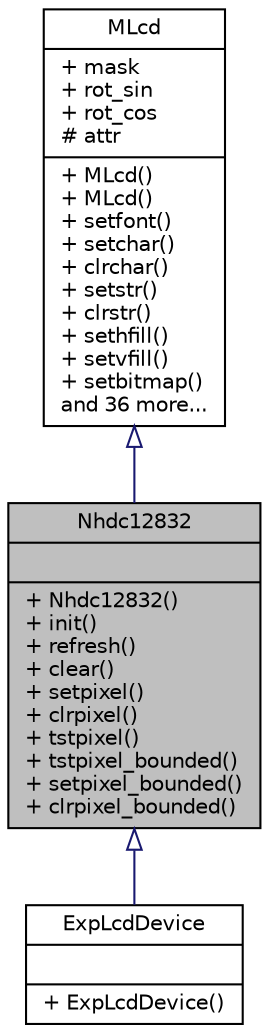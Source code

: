 digraph "Nhdc12832"
{
  bgcolor="transparent";
  edge [fontname="Helvetica",fontsize="10",labelfontname="Helvetica",labelfontsize="10"];
  node [fontname="Helvetica",fontsize="10",shape=record];
  Node1 [label="{Nhdc12832\n||+ Nhdc12832()\l+ init()\l+ refresh()\l+ clear()\l+ setpixel()\l+ clrpixel()\l+ tstpixel()\l+ tstpixel_bounded()\l+ setpixel_bounded()\l+ clrpixel_bounded()\l}",height=0.2,width=0.4,color="black", fillcolor="grey75", style="filled" fontcolor="black"];
  Node2 -> Node1 [dir="back",color="midnightblue",fontsize="10",style="solid",arrowtail="onormal",fontname="Helvetica"];
  Node2 [label="{MLcd\n|+ mask\l+ rot_sin\l+ rot_cos\l# attr\l|+ MLcd()\l+ MLcd()\l+ setfont()\l+ setchar()\l+ clrchar()\l+ setstr()\l+ clrstr()\l+ sethfill()\l+ setvfill()\l+ setbitmap()\land 36 more...\l}",height=0.2,width=0.4,color="black",URL="$class_m_lcd.html",tooltip="Monochrome LCD. "];
  Node1 -> Node3 [dir="back",color="midnightblue",fontsize="10",style="solid",arrowtail="onormal",fontname="Helvetica"];
  Node3 [label="{ExpLcdDevice\n||+ ExpLcdDevice()\l}",height=0.2,width=0.4,color="black",URL="$class_exp_lcd_device.html",tooltip="CoAction Hero LCD Expansion board class. "];
}
